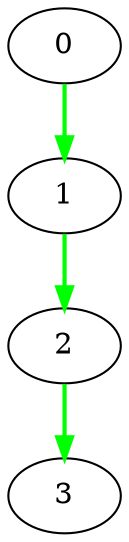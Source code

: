 digraph {
  0 [label="0", color=black];
  2 [label="2", color=black];
  1 -> 2 [label="", color=green, penwidth=2];
  1 [label="1", color=black];
  0 -> 1 [label="", color=green, penwidth=2];
  3 [label="3", color=black];
  2 -> 3 [label="", color=green, penwidth=2];
}

